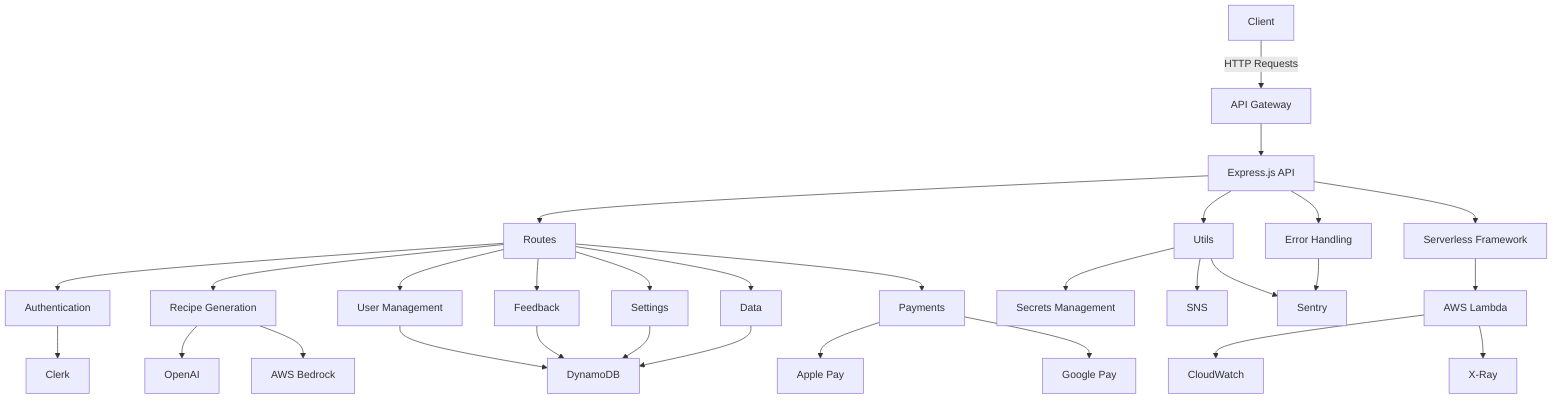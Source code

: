 graph TD
    A[Client] -->|HTTP Requests| B[API Gateway]
    B --> C[Express.js API]
    C --> D[Routes]
    D --> E[Authentication]
    D --> F[Recipe Generation]
    D --> G[User Management]
    D --> H[Payments]
    D --> I[Feedback]
    D --> J[Settings]
    D --> K[Data]
    C --> L[Utils]
    C --> M[Error Handling]
    
    E --> N[Clerk]
    F --> O[OpenAI]
    F --> P[AWS Bedrock]
    G --> Q[DynamoDB]
    H --> R[Apple Pay]
    H --> S[Google Pay]
    I --> Q
    J --> Q
    K --> Q
    
    L --> T[Secrets Management]
    L --> U[SNS]
    L --> V[Sentry]
    
    M --> V
    
    C --> W[Serverless Framework]
    W --> X[AWS Lambda]
    
    X --> Y[CloudWatch]
    X --> Z[X-Ray]